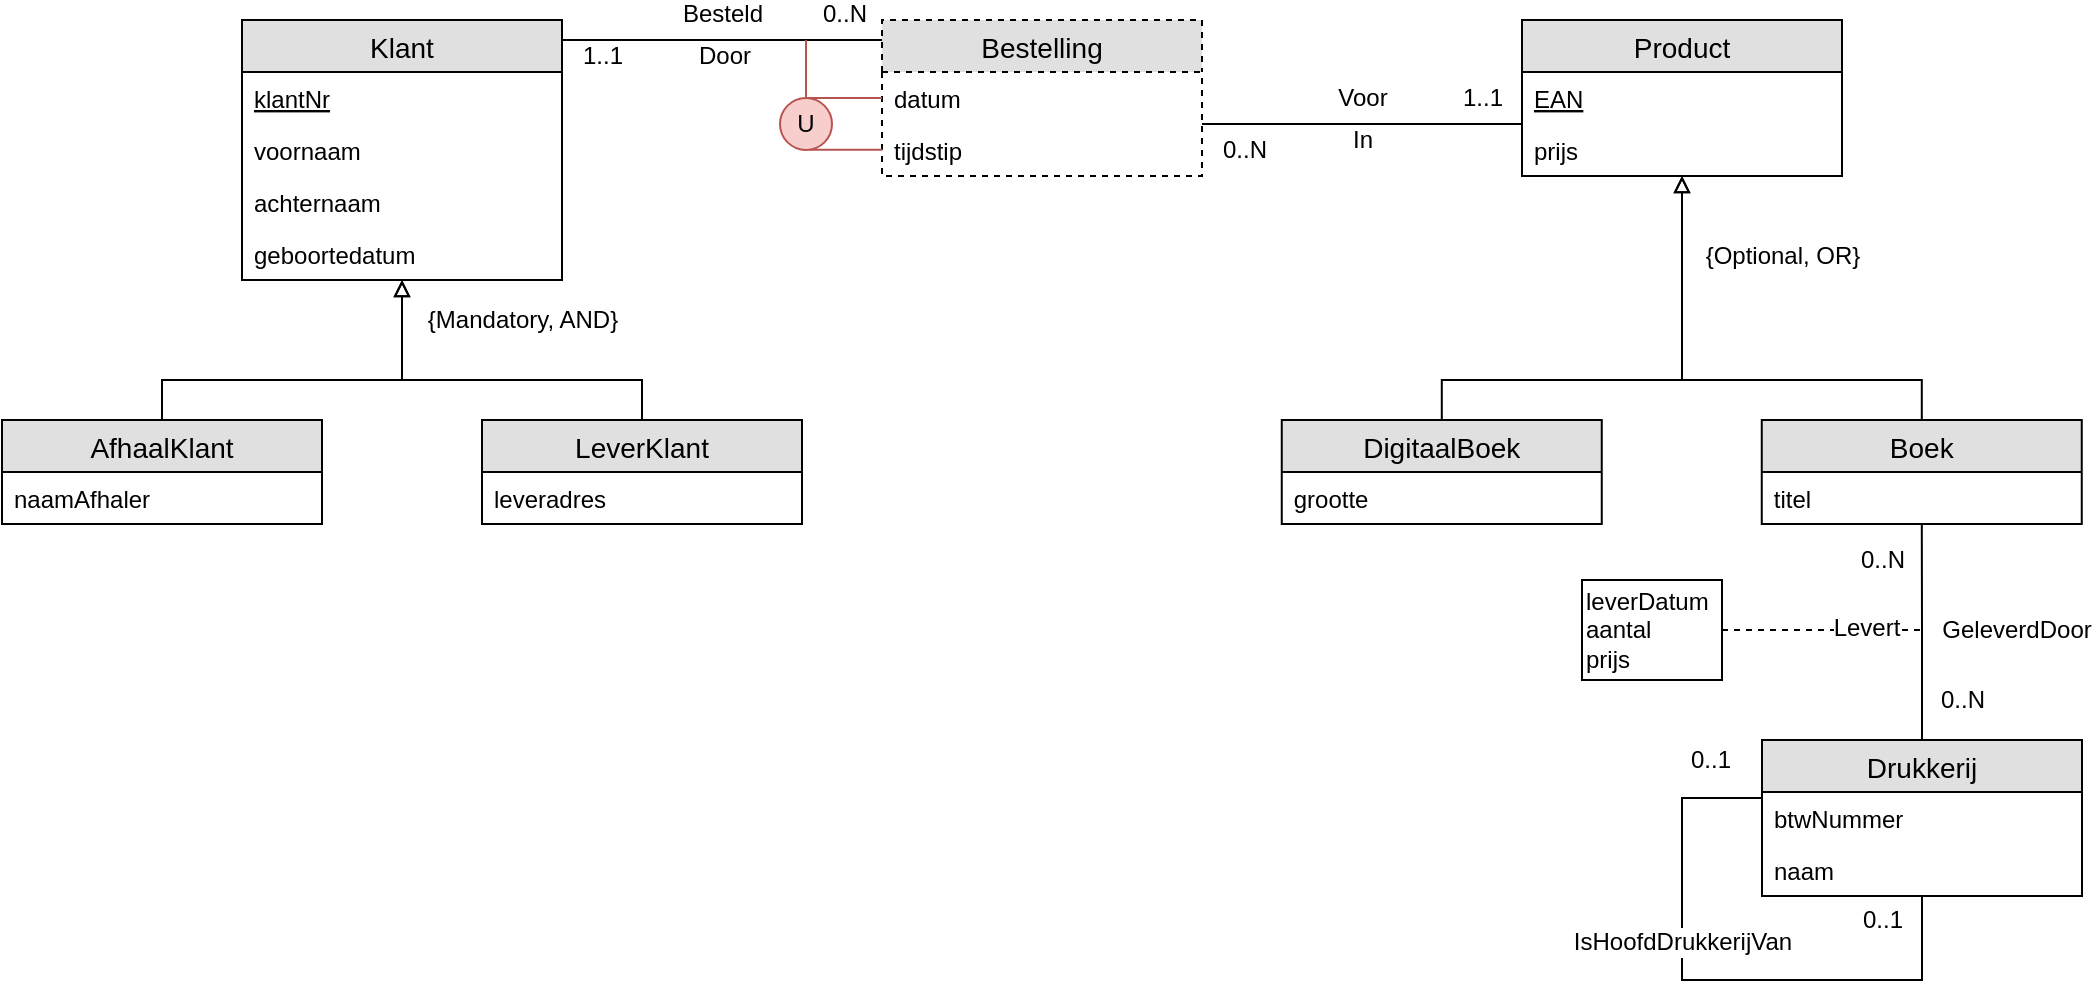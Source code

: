 <mxfile version="12.1.0" type="device" pages="1"><diagram id="uxFPvnT81iZjN7oH1Sok" name="Page-1"><mxGraphModel dx="1825" dy="716" grid="1" gridSize="10" guides="1" tooltips="1" connect="1" arrows="1" fold="1" page="1" pageScale="1" pageWidth="850" pageHeight="1100" math="0" shadow="0"><root><mxCell id="0"/><mxCell id="1" parent="0"/><mxCell id="I_sY5FpEFhWUprY8I0eO-91" style="edgeStyle=orthogonalEdgeStyle;rounded=0;orthogonalLoop=1;jettySize=auto;html=1;endArrow=none;endFill=0;dashed=1;" edge="1" parent="1" source="I_sY5FpEFhWUprY8I0eO-90"><mxGeometry relative="1" as="geometry"><mxPoint x="880" y="425" as="targetPoint"/></mxGeometry></mxCell><mxCell id="I_sY5FpEFhWUprY8I0eO-47" value="" style="edgeStyle=orthogonalEdgeStyle;rounded=0;orthogonalLoop=1;jettySize=auto;html=1;endArrow=none;endFill=0;" edge="1" parent="1" source="I_sY5FpEFhWUprY8I0eO-39" target="I_sY5FpEFhWUprY8I0eO-43"><mxGeometry relative="1" as="geometry"><Array as="points"><mxPoint x="300" y="130"/><mxPoint x="300" y="130"/></Array></mxGeometry></mxCell><mxCell id="I_sY5FpEFhWUprY8I0eO-65" value="Besteld" style="text;html=1;resizable=0;points=[];align=center;verticalAlign=middle;labelBackgroundColor=#ffffff;" vertex="1" connectable="0" parent="I_sY5FpEFhWUprY8I0eO-47"><mxGeometry x="-0.105" y="1" relative="1" as="geometry"><mxPoint x="8.5" y="-12" as="offset"/></mxGeometry></mxCell><mxCell id="I_sY5FpEFhWUprY8I0eO-66" value="Door" style="text;html=1;resizable=0;points=[];align=center;verticalAlign=middle;labelBackgroundColor=#ffffff;" vertex="1" connectable="0" parent="I_sY5FpEFhWUprY8I0eO-47"><mxGeometry x="-0.127" relative="1" as="geometry"><mxPoint x="10.5" y="8" as="offset"/></mxGeometry></mxCell><mxCell id="I_sY5FpEFhWUprY8I0eO-67" value="0..N" style="text;html=1;resizable=0;points=[];align=center;verticalAlign=middle;labelBackgroundColor=#ffffff;" vertex="1" connectable="0" parent="I_sY5FpEFhWUprY8I0eO-47"><mxGeometry x="0.773" y="1" relative="1" as="geometry"><mxPoint x="-1.5" y="-12" as="offset"/></mxGeometry></mxCell><mxCell id="I_sY5FpEFhWUprY8I0eO-68" value="1..1" style="text;html=1;resizable=0;points=[];align=center;verticalAlign=middle;labelBackgroundColor=#ffffff;" vertex="1" connectable="0" parent="I_sY5FpEFhWUprY8I0eO-47"><mxGeometry x="-0.502" y="-20" relative="1" as="geometry"><mxPoint x="-20" y="-12" as="offset"/></mxGeometry></mxCell><mxCell id="I_sY5FpEFhWUprY8I0eO-39" value="Klant" style="swimlane;fontStyle=0;childLayout=stackLayout;horizontal=1;startSize=26;fillColor=#e0e0e0;horizontalStack=0;resizeParent=1;resizeParentMax=0;resizeLast=0;collapsible=1;marginBottom=0;swimlaneFillColor=#ffffff;align=center;fontSize=14;" vertex="1" parent="1"><mxGeometry x="40" y="120" width="160" height="130" as="geometry"/></mxCell><mxCell id="I_sY5FpEFhWUprY8I0eO-40" value="klantNr" style="text;strokeColor=none;fillColor=none;spacingLeft=4;spacingRight=4;overflow=hidden;rotatable=0;points=[[0,0.5],[1,0.5]];portConstraint=eastwest;fontSize=12;fontStyle=4" vertex="1" parent="I_sY5FpEFhWUprY8I0eO-39"><mxGeometry y="26" width="160" height="26" as="geometry"/></mxCell><mxCell id="I_sY5FpEFhWUprY8I0eO-41" value="voornaam&#10;" style="text;strokeColor=none;fillColor=none;spacingLeft=4;spacingRight=4;overflow=hidden;rotatable=0;points=[[0,0.5],[1,0.5]];portConstraint=eastwest;fontSize=12;" vertex="1" parent="I_sY5FpEFhWUprY8I0eO-39"><mxGeometry y="52" width="160" height="26" as="geometry"/></mxCell><mxCell id="I_sY5FpEFhWUprY8I0eO-42" value="achternaam" style="text;strokeColor=none;fillColor=none;spacingLeft=4;spacingRight=4;overflow=hidden;rotatable=0;points=[[0,0.5],[1,0.5]];portConstraint=eastwest;fontSize=12;" vertex="1" parent="I_sY5FpEFhWUprY8I0eO-39"><mxGeometry y="78" width="160" height="26" as="geometry"/></mxCell><mxCell id="I_sY5FpEFhWUprY8I0eO-53" value="geboortedatum" style="text;strokeColor=none;fillColor=none;spacingLeft=4;spacingRight=4;overflow=hidden;rotatable=0;points=[[0,0.5],[1,0.5]];portConstraint=eastwest;fontSize=12;" vertex="1" parent="I_sY5FpEFhWUprY8I0eO-39"><mxGeometry y="104" width="160" height="26" as="geometry"/></mxCell><mxCell id="I_sY5FpEFhWUprY8I0eO-52" value="" style="edgeStyle=orthogonalEdgeStyle;rounded=0;orthogonalLoop=1;jettySize=auto;html=1;endArrow=none;endFill=0;" edge="1" parent="1" source="I_sY5FpEFhWUprY8I0eO-43" target="I_sY5FpEFhWUprY8I0eO-48"><mxGeometry relative="1" as="geometry"><Array as="points"><mxPoint x="580" y="172"/><mxPoint x="580" y="172"/></Array></mxGeometry></mxCell><mxCell id="I_sY5FpEFhWUprY8I0eO-77" value="Voor" style="text;html=1;resizable=0;points=[];align=center;verticalAlign=middle;labelBackgroundColor=#ffffff;" vertex="1" connectable="0" parent="I_sY5FpEFhWUprY8I0eO-52"><mxGeometry x="0.155" y="-1" relative="1" as="geometry"><mxPoint x="-12.5" y="-14" as="offset"/></mxGeometry></mxCell><mxCell id="I_sY5FpEFhWUprY8I0eO-78" value="In" style="text;html=1;resizable=0;points=[];align=center;verticalAlign=middle;labelBackgroundColor=#ffffff;" vertex="1" connectable="0" parent="I_sY5FpEFhWUprY8I0eO-52"><mxGeometry x="0.124" y="2" relative="1" as="geometry"><mxPoint x="-10" y="10" as="offset"/></mxGeometry></mxCell><mxCell id="I_sY5FpEFhWUprY8I0eO-79" value="1..1" style="text;html=1;resizable=0;points=[];align=center;verticalAlign=middle;labelBackgroundColor=#ffffff;" vertex="1" connectable="0" parent="I_sY5FpEFhWUprY8I0eO-52"><mxGeometry x="0.739" y="-2" relative="1" as="geometry"><mxPoint x="1" y="-15" as="offset"/></mxGeometry></mxCell><mxCell id="I_sY5FpEFhWUprY8I0eO-80" value="0..N" style="text;html=1;resizable=0;points=[];align=center;verticalAlign=middle;labelBackgroundColor=#ffffff;" vertex="1" connectable="0" parent="I_sY5FpEFhWUprY8I0eO-52"><mxGeometry x="-0.246" y="-35" relative="1" as="geometry"><mxPoint x="-40" y="-22" as="offset"/></mxGeometry></mxCell><mxCell id="I_sY5FpEFhWUprY8I0eO-43" value="Bestelling" style="swimlane;fontStyle=0;childLayout=stackLayout;horizontal=1;startSize=26;fillColor=#e0e0e0;horizontalStack=0;resizeParent=1;resizeParentMax=0;resizeLast=0;collapsible=1;marginBottom=0;swimlaneFillColor=#ffffff;align=center;fontSize=14;dashed=1;" vertex="1" parent="1"><mxGeometry x="360" y="120" width="160" height="78" as="geometry"/></mxCell><mxCell id="I_sY5FpEFhWUprY8I0eO-44" value="datum" style="text;strokeColor=none;fillColor=none;spacingLeft=4;spacingRight=4;overflow=hidden;rotatable=0;points=[[0,0.5],[1,0.5]];portConstraint=eastwest;fontSize=12;" vertex="1" parent="I_sY5FpEFhWUprY8I0eO-43"><mxGeometry y="26" width="160" height="26" as="geometry"/></mxCell><mxCell id="I_sY5FpEFhWUprY8I0eO-45" value="tijdstip" style="text;strokeColor=none;fillColor=none;spacingLeft=4;spacingRight=4;overflow=hidden;rotatable=0;points=[[0,0.5],[1,0.5]];portConstraint=eastwest;fontSize=12;" vertex="1" parent="I_sY5FpEFhWUprY8I0eO-43"><mxGeometry y="52" width="160" height="26" as="geometry"/></mxCell><mxCell id="I_sY5FpEFhWUprY8I0eO-48" value="Product" style="swimlane;fontStyle=0;childLayout=stackLayout;horizontal=1;startSize=26;fillColor=#e0e0e0;horizontalStack=0;resizeParent=1;resizeParentMax=0;resizeLast=0;collapsible=1;marginBottom=0;swimlaneFillColor=#ffffff;align=center;fontSize=14;" vertex="1" parent="1"><mxGeometry x="680" y="120" width="160" height="78" as="geometry"/></mxCell><mxCell id="I_sY5FpEFhWUprY8I0eO-49" value="EAN" style="text;strokeColor=none;fillColor=none;spacingLeft=4;spacingRight=4;overflow=hidden;rotatable=0;points=[[0,0.5],[1,0.5]];portConstraint=eastwest;fontSize=12;fontStyle=4" vertex="1" parent="I_sY5FpEFhWUprY8I0eO-48"><mxGeometry y="26" width="160" height="26" as="geometry"/></mxCell><mxCell id="I_sY5FpEFhWUprY8I0eO-50" value="prijs" style="text;strokeColor=none;fillColor=none;spacingLeft=4;spacingRight=4;overflow=hidden;rotatable=0;points=[[0,0.5],[1,0.5]];portConstraint=eastwest;fontSize=12;" vertex="1" parent="I_sY5FpEFhWUprY8I0eO-48"><mxGeometry y="52" width="160" height="26" as="geometry"/></mxCell><mxCell id="I_sY5FpEFhWUprY8I0eO-62" style="edgeStyle=orthogonalEdgeStyle;rounded=0;orthogonalLoop=1;jettySize=auto;html=1;endArrow=block;endFill=0;" edge="1" parent="1" source="I_sY5FpEFhWUprY8I0eO-54" target="I_sY5FpEFhWUprY8I0eO-39"><mxGeometry relative="1" as="geometry"><Array as="points"><mxPoint x="240" y="300"/><mxPoint x="120" y="300"/></Array></mxGeometry></mxCell><mxCell id="I_sY5FpEFhWUprY8I0eO-54" value="LeverKlant" style="swimlane;fontStyle=0;childLayout=stackLayout;horizontal=1;startSize=26;fillColor=#e0e0e0;horizontalStack=0;resizeParent=1;resizeParentMax=0;resizeLast=0;collapsible=1;marginBottom=0;swimlaneFillColor=#ffffff;align=center;fontSize=14;" vertex="1" parent="1"><mxGeometry x="160" y="320" width="160" height="52" as="geometry"/></mxCell><mxCell id="I_sY5FpEFhWUprY8I0eO-55" value="leveradres" style="text;strokeColor=none;fillColor=none;spacingLeft=4;spacingRight=4;overflow=hidden;rotatable=0;points=[[0,0.5],[1,0.5]];portConstraint=eastwest;fontSize=12;" vertex="1" parent="I_sY5FpEFhWUprY8I0eO-54"><mxGeometry y="26" width="160" height="26" as="geometry"/></mxCell><mxCell id="I_sY5FpEFhWUprY8I0eO-63" style="edgeStyle=orthogonalEdgeStyle;rounded=0;orthogonalLoop=1;jettySize=auto;html=1;endArrow=block;endFill=0;" edge="1" parent="1" source="I_sY5FpEFhWUprY8I0eO-58" target="I_sY5FpEFhWUprY8I0eO-39"><mxGeometry relative="1" as="geometry"><Array as="points"><mxPoint y="300"/><mxPoint x="120" y="300"/></Array></mxGeometry></mxCell><mxCell id="I_sY5FpEFhWUprY8I0eO-64" value="{Mandatory, AND}" style="text;html=1;resizable=0;points=[];align=center;verticalAlign=middle;labelBackgroundColor=#ffffff;" vertex="1" connectable="0" parent="I_sY5FpEFhWUprY8I0eO-63"><mxGeometry x="0.77" y="-1" relative="1" as="geometry"><mxPoint x="59" y="-2" as="offset"/></mxGeometry></mxCell><mxCell id="I_sY5FpEFhWUprY8I0eO-58" value="AfhaalKlant" style="swimlane;fontStyle=0;childLayout=stackLayout;horizontal=1;startSize=26;fillColor=#e0e0e0;horizontalStack=0;resizeParent=1;resizeParentMax=0;resizeLast=0;collapsible=1;marginBottom=0;swimlaneFillColor=#ffffff;align=center;fontSize=14;" vertex="1" parent="1"><mxGeometry x="-80" y="320" width="160" height="52" as="geometry"/></mxCell><mxCell id="I_sY5FpEFhWUprY8I0eO-59" value="naamAfhaler" style="text;strokeColor=none;fillColor=none;spacingLeft=4;spacingRight=4;overflow=hidden;rotatable=0;points=[[0,0.5],[1,0.5]];portConstraint=eastwest;fontSize=12;" vertex="1" parent="I_sY5FpEFhWUprY8I0eO-58"><mxGeometry y="26" width="160" height="26" as="geometry"/></mxCell><mxCell id="I_sY5FpEFhWUprY8I0eO-75" style="edgeStyle=orthogonalEdgeStyle;rounded=0;orthogonalLoop=1;jettySize=auto;html=1;endArrow=block;endFill=0;" edge="1" parent="1" source="I_sY5FpEFhWUprY8I0eO-70" target="I_sY5FpEFhWUprY8I0eO-48"><mxGeometry relative="1" as="geometry"><Array as="points"><mxPoint x="880" y="300"/><mxPoint x="760" y="300"/></Array></mxGeometry></mxCell><mxCell id="I_sY5FpEFhWUprY8I0eO-70" value="Boek" style="swimlane;fontStyle=0;childLayout=stackLayout;horizontal=1;startSize=26;fillColor=#e0e0e0;horizontalStack=0;resizeParent=1;resizeParentMax=0;resizeLast=0;collapsible=1;marginBottom=0;swimlaneFillColor=#ffffff;align=center;fontSize=14;" vertex="1" parent="1"><mxGeometry x="799.879" y="320" width="160" height="52" as="geometry"/></mxCell><mxCell id="I_sY5FpEFhWUprY8I0eO-71" value="titel" style="text;strokeColor=none;fillColor=none;spacingLeft=4;spacingRight=4;overflow=hidden;rotatable=0;points=[[0,0.5],[1,0.5]];portConstraint=eastwest;fontSize=12;" vertex="1" parent="I_sY5FpEFhWUprY8I0eO-70"><mxGeometry y="26" width="160" height="26" as="geometry"/></mxCell><mxCell id="I_sY5FpEFhWUprY8I0eO-74" style="edgeStyle=orthogonalEdgeStyle;rounded=0;orthogonalLoop=1;jettySize=auto;html=1;endArrow=block;endFill=0;" edge="1" parent="1" source="I_sY5FpEFhWUprY8I0eO-72" target="I_sY5FpEFhWUprY8I0eO-48"><mxGeometry relative="1" as="geometry"><Array as="points"><mxPoint x="640" y="300"/><mxPoint x="760" y="300"/></Array></mxGeometry></mxCell><mxCell id="I_sY5FpEFhWUprY8I0eO-76" value="{Optional, OR}" style="text;html=1;resizable=0;points=[];align=center;verticalAlign=middle;labelBackgroundColor=#ffffff;" vertex="1" connectable="0" parent="I_sY5FpEFhWUprY8I0eO-74"><mxGeometry x="0.752" y="-2" relative="1" as="geometry"><mxPoint x="48" y="10" as="offset"/></mxGeometry></mxCell><mxCell id="I_sY5FpEFhWUprY8I0eO-72" value="DigitaalBoek" style="swimlane;fontStyle=0;childLayout=stackLayout;horizontal=1;startSize=26;fillColor=#e0e0e0;horizontalStack=0;resizeParent=1;resizeParentMax=0;resizeLast=0;collapsible=1;marginBottom=0;swimlaneFillColor=#ffffff;align=center;fontSize=14;" vertex="1" parent="1"><mxGeometry x="559.879" y="320" width="160" height="52" as="geometry"/></mxCell><mxCell id="I_sY5FpEFhWUprY8I0eO-73" value="grootte" style="text;strokeColor=none;fillColor=none;spacingLeft=4;spacingRight=4;overflow=hidden;rotatable=0;points=[[0,0.5],[1,0.5]];portConstraint=eastwest;fontSize=12;" vertex="1" parent="I_sY5FpEFhWUprY8I0eO-72"><mxGeometry y="26" width="160" height="26" as="geometry"/></mxCell><mxCell id="I_sY5FpEFhWUprY8I0eO-85" style="edgeStyle=orthogonalEdgeStyle;rounded=0;orthogonalLoop=1;jettySize=auto;html=1;endArrow=none;endFill=0;" edge="1" parent="1" source="I_sY5FpEFhWUprY8I0eO-81" target="I_sY5FpEFhWUprY8I0eO-70"><mxGeometry relative="1" as="geometry"/></mxCell><mxCell id="I_sY5FpEFhWUprY8I0eO-86" value="GeleverdDoor" style="text;html=1;resizable=0;points=[];align=center;verticalAlign=middle;labelBackgroundColor=#ffffff;" vertex="1" connectable="0" parent="I_sY5FpEFhWUprY8I0eO-85"><mxGeometry x="0.194" y="2" relative="1" as="geometry"><mxPoint x="48.5" y="9" as="offset"/></mxGeometry></mxCell><mxCell id="I_sY5FpEFhWUprY8I0eO-87" value="Levert" style="text;html=1;resizable=0;points=[];align=center;verticalAlign=middle;labelBackgroundColor=#ffffff;" vertex="1" connectable="0" parent="I_sY5FpEFhWUprY8I0eO-85"><mxGeometry x="-0.222" relative="1" as="geometry"><mxPoint x="-28" y="-14.5" as="offset"/></mxGeometry></mxCell><mxCell id="I_sY5FpEFhWUprY8I0eO-88" value="0..N" style="text;html=1;resizable=0;points=[];align=center;verticalAlign=middle;labelBackgroundColor=#ffffff;" vertex="1" connectable="0" parent="I_sY5FpEFhWUprY8I0eO-85"><mxGeometry x="-0.716" relative="1" as="geometry"><mxPoint x="20" y="-4.5" as="offset"/></mxGeometry></mxCell><mxCell id="I_sY5FpEFhWUprY8I0eO-89" value="0..N" style="text;html=1;resizable=0;points=[];align=center;verticalAlign=middle;labelBackgroundColor=#ffffff;" vertex="1" connectable="0" parent="I_sY5FpEFhWUprY8I0eO-85"><mxGeometry x="0.762" y="1" relative="1" as="geometry"><mxPoint x="-19" y="5" as="offset"/></mxGeometry></mxCell><mxCell id="I_sY5FpEFhWUprY8I0eO-92" style="edgeStyle=orthogonalEdgeStyle;rounded=0;orthogonalLoop=1;jettySize=auto;html=1;endArrow=none;endFill=0;" edge="1" parent="1" source="I_sY5FpEFhWUprY8I0eO-81" target="I_sY5FpEFhWUprY8I0eO-81"><mxGeometry relative="1" as="geometry"><mxPoint x="740" y="600" as="targetPoint"/><Array as="points"><mxPoint x="760" y="509"/><mxPoint x="760" y="600"/><mxPoint x="880" y="600"/></Array></mxGeometry></mxCell><mxCell id="I_sY5FpEFhWUprY8I0eO-93" value="IsHoofdDrukkerijVan" style="text;html=1;resizable=0;points=[];align=center;verticalAlign=middle;labelBackgroundColor=#ffffff;" vertex="1" connectable="0" parent="I_sY5FpEFhWUprY8I0eO-92"><mxGeometry x="-0.216" y="4" relative="1" as="geometry"><mxPoint x="-4.5" y="-3.5" as="offset"/></mxGeometry></mxCell><mxCell id="I_sY5FpEFhWUprY8I0eO-94" value="0..1" style="text;html=1;resizable=0;points=[];align=center;verticalAlign=middle;labelBackgroundColor=#ffffff;" vertex="1" connectable="0" parent="I_sY5FpEFhWUprY8I0eO-92"><mxGeometry x="-0.917" y="-1" relative="1" as="geometry"><mxPoint x="-14" y="-18" as="offset"/></mxGeometry></mxCell><mxCell id="I_sY5FpEFhWUprY8I0eO-95" value="0..1" style="text;html=1;resizable=0;points=[];align=center;verticalAlign=middle;labelBackgroundColor=#ffffff;" vertex="1" connectable="0" parent="I_sY5FpEFhWUprY8I0eO-92"><mxGeometry x="0.917" relative="1" as="geometry"><mxPoint x="-20.5" as="offset"/></mxGeometry></mxCell><mxCell id="I_sY5FpEFhWUprY8I0eO-81" value="Drukkerij" style="swimlane;fontStyle=0;childLayout=stackLayout;horizontal=1;startSize=26;fillColor=#e0e0e0;horizontalStack=0;resizeParent=1;resizeParentMax=0;resizeLast=0;collapsible=1;marginBottom=0;swimlaneFillColor=#ffffff;align=center;fontSize=14;" vertex="1" parent="1"><mxGeometry x="800" y="480" width="160" height="78" as="geometry"/></mxCell><mxCell id="I_sY5FpEFhWUprY8I0eO-82" value="btwNummer" style="text;strokeColor=none;fillColor=none;spacingLeft=4;spacingRight=4;overflow=hidden;rotatable=0;points=[[0,0.5],[1,0.5]];portConstraint=eastwest;fontSize=12;" vertex="1" parent="I_sY5FpEFhWUprY8I0eO-81"><mxGeometry y="26" width="160" height="26" as="geometry"/></mxCell><mxCell id="I_sY5FpEFhWUprY8I0eO-83" value="naam" style="text;strokeColor=none;fillColor=none;spacingLeft=4;spacingRight=4;overflow=hidden;rotatable=0;points=[[0,0.5],[1,0.5]];portConstraint=eastwest;fontSize=12;" vertex="1" parent="I_sY5FpEFhWUprY8I0eO-81"><mxGeometry y="52" width="160" height="26" as="geometry"/></mxCell><mxCell id="I_sY5FpEFhWUprY8I0eO-90" value="leverDatum&lt;br&gt;aantal&lt;br&gt;prijs" style="rounded=0;whiteSpace=wrap;html=1;align=left;" vertex="1" parent="1"><mxGeometry x="710" y="400" width="70" height="50" as="geometry"/></mxCell><mxCell id="I_sY5FpEFhWUprY8I0eO-97" style="edgeStyle=orthogonalEdgeStyle;rounded=0;orthogonalLoop=1;jettySize=auto;html=1;entryX=0;entryY=0.5;entryDx=0;entryDy=0;endArrow=none;endFill=0;fillColor=#f8cecc;strokeColor=#b85450;" edge="1" parent="1" source="I_sY5FpEFhWUprY8I0eO-96" target="I_sY5FpEFhWUprY8I0eO-44"><mxGeometry relative="1" as="geometry"><Array as="points"><mxPoint x="320" y="159"/></Array></mxGeometry></mxCell><mxCell id="I_sY5FpEFhWUprY8I0eO-98" style="edgeStyle=orthogonalEdgeStyle;rounded=0;orthogonalLoop=1;jettySize=auto;html=1;entryX=0;entryY=0.5;entryDx=0;entryDy=0;endArrow=none;endFill=0;fillColor=#f8cecc;strokeColor=#b85450;" edge="1" parent="1" source="I_sY5FpEFhWUprY8I0eO-96"><mxGeometry relative="1" as="geometry"><mxPoint x="316.0" y="172.944" as="sourcePoint"/><mxPoint x="360.111" y="184.889" as="targetPoint"/><Array as="points"><mxPoint x="320" y="173"/><mxPoint x="320" y="185"/></Array></mxGeometry></mxCell><mxCell id="I_sY5FpEFhWUprY8I0eO-99" style="edgeStyle=orthogonalEdgeStyle;rounded=0;orthogonalLoop=1;jettySize=auto;html=1;endArrow=none;endFill=0;fillColor=#f8cecc;strokeColor=#b85450;" edge="1" parent="1" source="I_sY5FpEFhWUprY8I0eO-96"><mxGeometry relative="1" as="geometry"><mxPoint x="322" y="130" as="targetPoint"/></mxGeometry></mxCell><mxCell id="I_sY5FpEFhWUprY8I0eO-96" value="U" style="ellipse;whiteSpace=wrap;html=1;aspect=fixed;fillColor=#f8cecc;strokeColor=#b85450;" vertex="1" parent="1"><mxGeometry x="309" y="159" width="26" height="26" as="geometry"/></mxCell></root></mxGraphModel></diagram></mxfile>